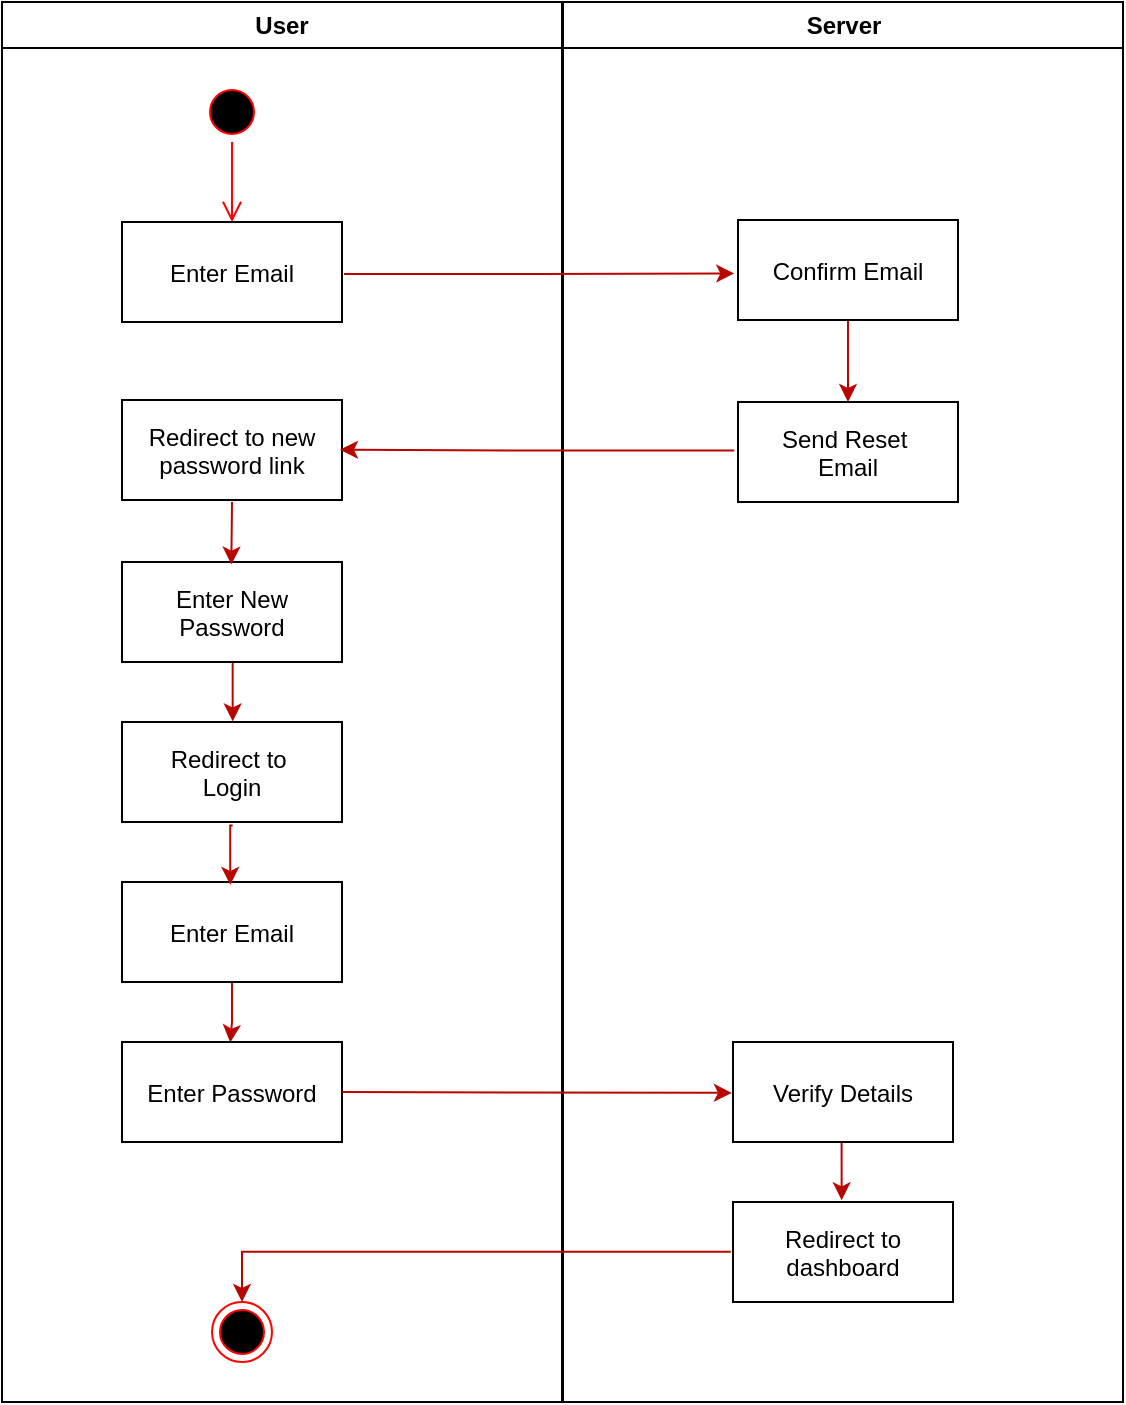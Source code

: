 <mxfile version="17.4.6" type="device"><diagram name="Page-1" id="e7e014a7-5840-1c2e-5031-d8a46d1fe8dd"><mxGraphModel dx="815" dy="454" grid="1" gridSize="10" guides="1" tooltips="1" connect="1" arrows="1" fold="1" page="1" pageScale="1" pageWidth="1169" pageHeight="826" background="none" math="0" shadow="0"><root><mxCell id="0"/><mxCell id="1" parent="0"/><mxCell id="EpH0lhKxUkSgXqxTxs9l-78" value="User" style="swimlane;whiteSpace=wrap" vertex="1" parent="1"><mxGeometry x="480" y="60" width="280" height="700" as="geometry"/></mxCell><mxCell id="EpH0lhKxUkSgXqxTxs9l-79" value="" style="ellipse;shape=startState;fillColor=#000000;strokeColor=#ff0000;" vertex="1" parent="EpH0lhKxUkSgXqxTxs9l-78"><mxGeometry x="100" y="40" width="30" height="30" as="geometry"/></mxCell><mxCell id="EpH0lhKxUkSgXqxTxs9l-80" value="" style="edgeStyle=elbowEdgeStyle;elbow=horizontal;verticalAlign=bottom;endArrow=open;endSize=8;strokeColor=#FF0000;endFill=1;rounded=0" edge="1" parent="EpH0lhKxUkSgXqxTxs9l-78" source="EpH0lhKxUkSgXqxTxs9l-79" target="EpH0lhKxUkSgXqxTxs9l-81"><mxGeometry x="100" y="40" as="geometry"><mxPoint x="115" y="110" as="targetPoint"/></mxGeometry></mxCell><mxCell id="EpH0lhKxUkSgXqxTxs9l-81" value="Enter Email" style="" vertex="1" parent="EpH0lhKxUkSgXqxTxs9l-78"><mxGeometry x="60" y="110" width="110" height="50" as="geometry"/></mxCell><mxCell id="EpH0lhKxUkSgXqxTxs9l-103" style="edgeStyle=orthogonalEdgeStyle;rounded=0;orthogonalLoop=1;jettySize=auto;html=1;entryX=0.503;entryY=-0.006;entryDx=0;entryDy=0;entryPerimeter=0;strokeColor=#B80600;exitX=0.503;exitY=1;exitDx=0;exitDy=0;exitPerimeter=0;" edge="1" parent="EpH0lhKxUkSgXqxTxs9l-78" source="EpH0lhKxUkSgXqxTxs9l-85" target="EpH0lhKxUkSgXqxTxs9l-102"><mxGeometry relative="1" as="geometry"/></mxCell><mxCell id="EpH0lhKxUkSgXqxTxs9l-85" value="Enter New &#10;Password" style="" vertex="1" parent="EpH0lhKxUkSgXqxTxs9l-78"><mxGeometry x="60" y="280" width="110" height="50" as="geometry"/></mxCell><mxCell id="EpH0lhKxUkSgXqxTxs9l-86" value="" style="ellipse;shape=endState;fillColor=#000000;strokeColor=#ff0000" vertex="1" parent="EpH0lhKxUkSgXqxTxs9l-78"><mxGeometry x="105" y="650" width="30" height="30" as="geometry"/></mxCell><mxCell id="EpH0lhKxUkSgXqxTxs9l-98" value="Redirect to new &#10;password link" style="" vertex="1" parent="EpH0lhKxUkSgXqxTxs9l-78"><mxGeometry x="60" y="199" width="110" height="50" as="geometry"/></mxCell><mxCell id="EpH0lhKxUkSgXqxTxs9l-117" style="edgeStyle=orthogonalEdgeStyle;rounded=0;orthogonalLoop=1;jettySize=auto;html=1;entryX=0.492;entryY=0.006;entryDx=0;entryDy=0;entryPerimeter=0;strokeColor=#B80600;" edge="1" parent="EpH0lhKxUkSgXqxTxs9l-78" source="EpH0lhKxUkSgXqxTxs9l-101" target="EpH0lhKxUkSgXqxTxs9l-116"><mxGeometry relative="1" as="geometry"/></mxCell><mxCell id="EpH0lhKxUkSgXqxTxs9l-101" value="Enter Email" style="" vertex="1" parent="EpH0lhKxUkSgXqxTxs9l-78"><mxGeometry x="60" y="440" width="110" height="50" as="geometry"/></mxCell><mxCell id="EpH0lhKxUkSgXqxTxs9l-104" style="edgeStyle=orthogonalEdgeStyle;rounded=0;orthogonalLoop=1;jettySize=auto;html=1;entryX=0.492;entryY=0.029;entryDx=0;entryDy=0;entryPerimeter=0;strokeColor=#B80600;exitX=0.503;exitY=1.034;exitDx=0;exitDy=0;exitPerimeter=0;" edge="1" parent="EpH0lhKxUkSgXqxTxs9l-78" source="EpH0lhKxUkSgXqxTxs9l-102" target="EpH0lhKxUkSgXqxTxs9l-101"><mxGeometry relative="1" as="geometry"/></mxCell><mxCell id="EpH0lhKxUkSgXqxTxs9l-102" value="Redirect to &#10;Login" style="" vertex="1" parent="EpH0lhKxUkSgXqxTxs9l-78"><mxGeometry x="60" y="360" width="110" height="50" as="geometry"/></mxCell><mxCell id="EpH0lhKxUkSgXqxTxs9l-116" value="Enter Password" style="" vertex="1" parent="EpH0lhKxUkSgXqxTxs9l-78"><mxGeometry x="60" y="520" width="110" height="50" as="geometry"/></mxCell><mxCell id="EpH0lhKxUkSgXqxTxs9l-89" value="Server" style="swimlane;whiteSpace=wrap" vertex="1" parent="1"><mxGeometry x="760.5" y="60" width="280" height="700" as="geometry"/></mxCell><mxCell id="EpH0lhKxUkSgXqxTxs9l-97" style="edgeStyle=orthogonalEdgeStyle;rounded=0;orthogonalLoop=1;jettySize=auto;html=1;entryX=0.5;entryY=0;entryDx=0;entryDy=0;entryPerimeter=0;strokeColor=#B80600;" edge="1" parent="EpH0lhKxUkSgXqxTxs9l-89" source="EpH0lhKxUkSgXqxTxs9l-84" target="EpH0lhKxUkSgXqxTxs9l-96"><mxGeometry relative="1" as="geometry"/></mxCell><mxCell id="EpH0lhKxUkSgXqxTxs9l-84" value="Confirm Email" style="" vertex="1" parent="EpH0lhKxUkSgXqxTxs9l-89"><mxGeometry x="87.5" y="109" width="110" height="50" as="geometry"/></mxCell><mxCell id="EpH0lhKxUkSgXqxTxs9l-96" value="Send Reset &#10;Email" style="" vertex="1" parent="EpH0lhKxUkSgXqxTxs9l-89"><mxGeometry x="87.5" y="200" width="110" height="50" as="geometry"/></mxCell><mxCell id="EpH0lhKxUkSgXqxTxs9l-122" style="edgeStyle=orthogonalEdgeStyle;rounded=0;orthogonalLoop=1;jettySize=auto;html=1;entryX=0.494;entryY=-0.017;entryDx=0;entryDy=0;entryPerimeter=0;strokeColor=#B80600;exitX=0.473;exitY=0.989;exitDx=0;exitDy=0;exitPerimeter=0;" edge="1" parent="EpH0lhKxUkSgXqxTxs9l-89" source="EpH0lhKxUkSgXqxTxs9l-118" target="EpH0lhKxUkSgXqxTxs9l-120"><mxGeometry relative="1" as="geometry"/></mxCell><mxCell id="EpH0lhKxUkSgXqxTxs9l-118" value="Verify Details" style="" vertex="1" parent="EpH0lhKxUkSgXqxTxs9l-89"><mxGeometry x="85" y="520" width="110" height="50" as="geometry"/></mxCell><mxCell id="EpH0lhKxUkSgXqxTxs9l-120" value="Redirect to &#10;dashboard" style="" vertex="1" parent="EpH0lhKxUkSgXqxTxs9l-89"><mxGeometry x="85" y="600" width="110" height="50" as="geometry"/></mxCell><mxCell id="EpH0lhKxUkSgXqxTxs9l-95" style="edgeStyle=orthogonalEdgeStyle;rounded=0;orthogonalLoop=1;jettySize=auto;html=1;entryX=-0.017;entryY=0.534;entryDx=0;entryDy=0;entryPerimeter=0;exitX=1.009;exitY=0.52;exitDx=0;exitDy=0;exitPerimeter=0;fillColor=#f8cecc;strokeColor=#B80600;" edge="1" parent="1" source="EpH0lhKxUkSgXqxTxs9l-81" target="EpH0lhKxUkSgXqxTxs9l-84"><mxGeometry relative="1" as="geometry"/></mxCell><mxCell id="EpH0lhKxUkSgXqxTxs9l-99" style="edgeStyle=orthogonalEdgeStyle;rounded=0;orthogonalLoop=1;jettySize=auto;html=1;entryX=0.991;entryY=0.497;entryDx=0;entryDy=0;entryPerimeter=0;strokeColor=#B80600;exitX=-0.017;exitY=0.486;exitDx=0;exitDy=0;exitPerimeter=0;" edge="1" parent="1" source="EpH0lhKxUkSgXqxTxs9l-96" target="EpH0lhKxUkSgXqxTxs9l-98"><mxGeometry relative="1" as="geometry"/></mxCell><mxCell id="EpH0lhKxUkSgXqxTxs9l-100" style="edgeStyle=orthogonalEdgeStyle;rounded=0;orthogonalLoop=1;jettySize=auto;html=1;strokeColor=#B80600;entryX=0.497;entryY=0.026;entryDx=0;entryDy=0;entryPerimeter=0;" edge="1" parent="1" target="EpH0lhKxUkSgXqxTxs9l-85"><mxGeometry relative="1" as="geometry"><mxPoint x="595" y="360" as="targetPoint"/><mxPoint x="595" y="310" as="sourcePoint"/></mxGeometry></mxCell><mxCell id="EpH0lhKxUkSgXqxTxs9l-119" style="edgeStyle=orthogonalEdgeStyle;rounded=0;orthogonalLoop=1;jettySize=auto;html=1;entryX=-0.005;entryY=0.509;entryDx=0;entryDy=0;entryPerimeter=0;strokeColor=#B80600;" edge="1" parent="1" target="EpH0lhKxUkSgXqxTxs9l-118"><mxGeometry relative="1" as="geometry"><mxPoint x="650" y="605" as="sourcePoint"/></mxGeometry></mxCell><mxCell id="EpH0lhKxUkSgXqxTxs9l-123" style="edgeStyle=orthogonalEdgeStyle;rounded=0;orthogonalLoop=1;jettySize=auto;html=1;entryX=0.5;entryY=0;entryDx=0;entryDy=0;strokeColor=#B80600;exitX=-0.01;exitY=0.497;exitDx=0;exitDy=0;exitPerimeter=0;" edge="1" parent="1" source="EpH0lhKxUkSgXqxTxs9l-120" target="EpH0lhKxUkSgXqxTxs9l-86"><mxGeometry relative="1" as="geometry"/></mxCell></root></mxGraphModel></diagram></mxfile>